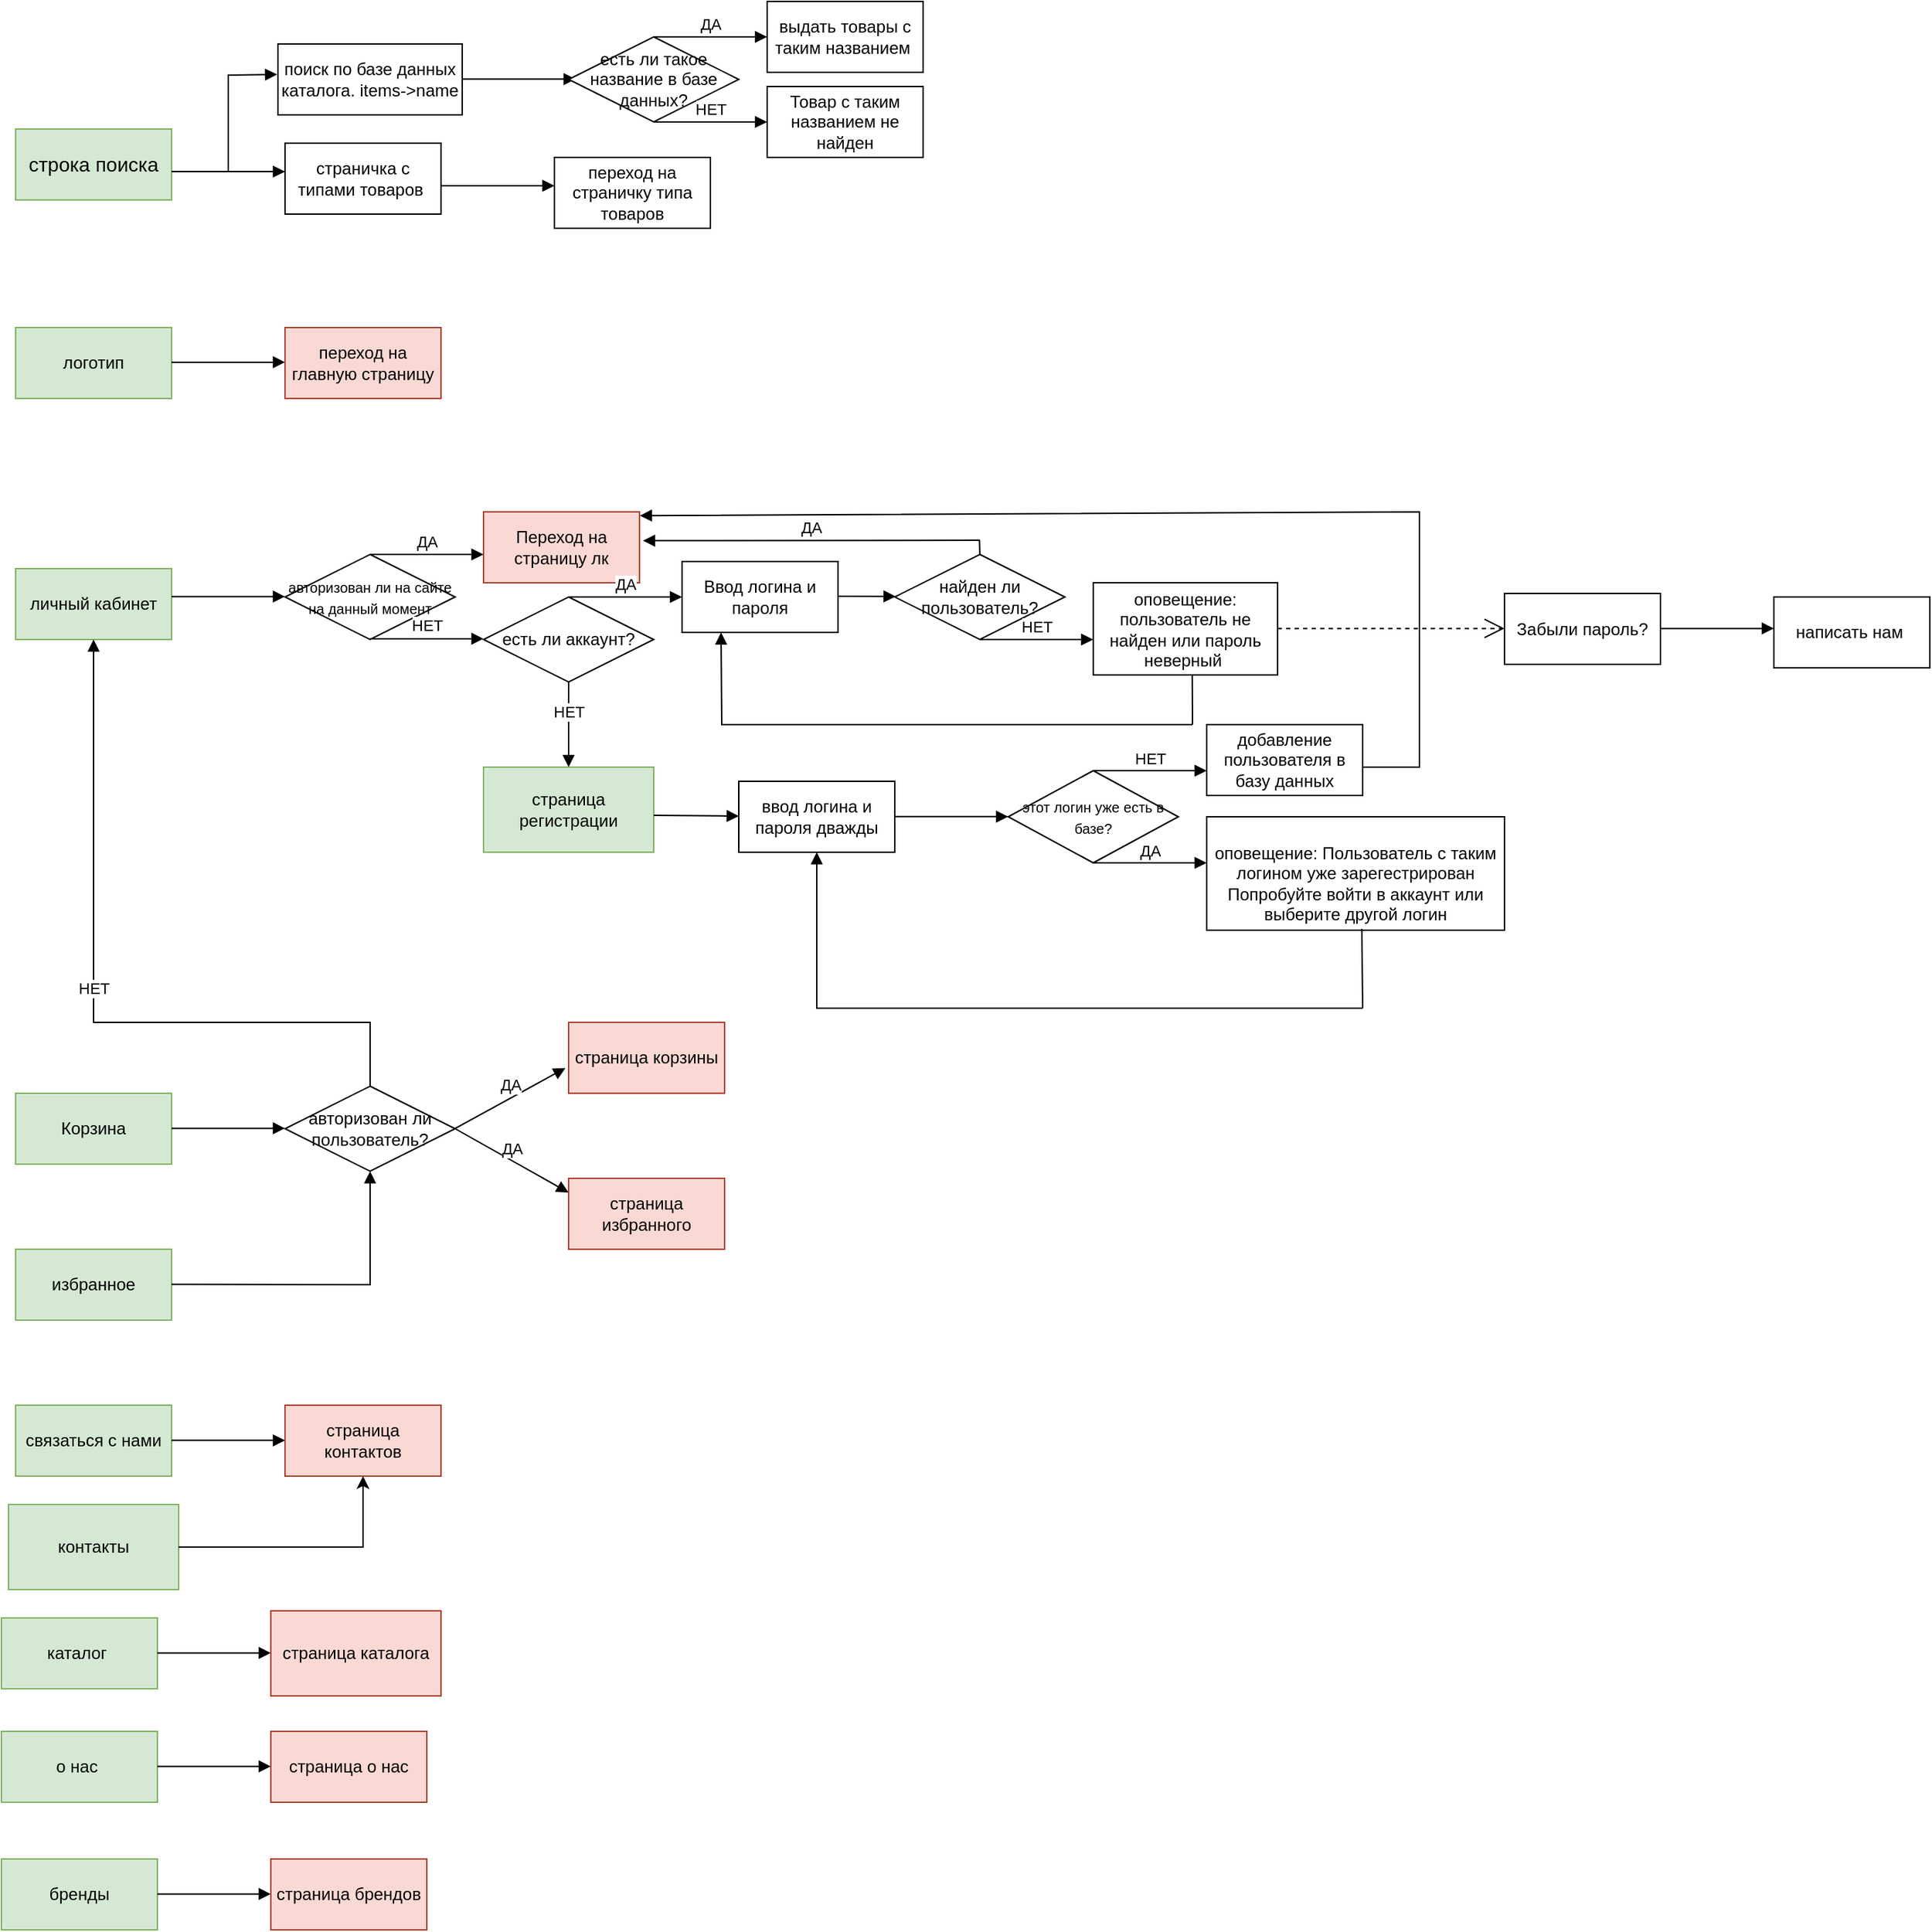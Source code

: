 <mxfile version="24.8.4">
  <diagram name="Страница — 1" id="u4THosAfe5rygIGWOAMp">
    <mxGraphModel grid="1" page="1" gridSize="10" guides="1" tooltips="1" connect="1" arrows="1" fold="1" pageScale="1" pageWidth="827" pageHeight="1169" math="0" shadow="0">
      <root>
        <mxCell id="0" />
        <mxCell id="1" parent="0" />
        <mxCell id="l1aC1aMXHmDlCZjRQquN-1" value="&lt;font style=&quot;font-size: 14px;&quot;&gt;строка &lt;/font&gt;&lt;font style=&quot;font-size: 14px;&quot;&gt;поиска&lt;/font&gt;" style="html=1;whiteSpace=wrap;fillColor=#d5e8d4;strokeColor=#82b366;" vertex="1" parent="1">
          <mxGeometry x="50" y="100" width="110" height="50" as="geometry" />
        </mxCell>
        <mxCell id="l1aC1aMXHmDlCZjRQquN-2" value="" style="html=1;verticalAlign=bottom;endArrow=block;curved=0;rounded=0;" edge="1" parent="1">
          <mxGeometry width="80" relative="1" as="geometry">
            <mxPoint x="160" y="130" as="sourcePoint" />
            <mxPoint x="240" y="130" as="targetPoint" />
          </mxGeometry>
        </mxCell>
        <mxCell id="l1aC1aMXHmDlCZjRQquN-3" value="поиск по базе данных каталога. items-&amp;gt;name" style="html=1;whiteSpace=wrap;" vertex="1" parent="1">
          <mxGeometry x="235" y="40" width="130" height="50" as="geometry" />
        </mxCell>
        <mxCell id="l1aC1aMXHmDlCZjRQquN-4" value="логотип" style="html=1;whiteSpace=wrap;fillColor=#d5e8d4;strokeColor=#82b366;" vertex="1" parent="1">
          <mxGeometry x="50" y="240" width="110" height="50" as="geometry" />
        </mxCell>
        <mxCell id="l1aC1aMXHmDlCZjRQquN-5" value="" style="html=1;verticalAlign=bottom;endArrow=block;curved=0;rounded=0;" edge="1" parent="1">
          <mxGeometry x="0.5" y="20" width="80" relative="1" as="geometry">
            <mxPoint x="160" y="264.44" as="sourcePoint" />
            <mxPoint x="240" y="264.44" as="targetPoint" />
            <Array as="points">
              <mxPoint x="220" y="264.44" />
            </Array>
            <mxPoint as="offset" />
          </mxGeometry>
        </mxCell>
        <mxCell id="l1aC1aMXHmDlCZjRQquN-6" value="переход на главную страницу" style="html=1;whiteSpace=wrap;fillColor=#fad9d5;strokeColor=#ae4132;" vertex="1" parent="1">
          <mxGeometry x="240" y="240" width="110" height="50" as="geometry" />
        </mxCell>
        <mxCell id="l1aC1aMXHmDlCZjRQquN-7" value="избранное" style="html=1;whiteSpace=wrap;fillColor=#d5e8d4;strokeColor=#82b366;" vertex="1" parent="1">
          <mxGeometry x="50" y="890" width="110" height="50" as="geometry" />
        </mxCell>
        <mxCell id="l1aC1aMXHmDlCZjRQquN-8" value="" style="html=1;verticalAlign=bottom;endArrow=block;curved=0;rounded=0;" edge="1" parent="1" target="HHeidzKz2zjaD0ulcohX-19">
          <mxGeometry width="80" relative="1" as="geometry">
            <mxPoint x="160" y="914.71" as="sourcePoint" />
            <mxPoint x="240" y="914.71" as="targetPoint" />
            <Array as="points">
              <mxPoint x="300" y="915" />
            </Array>
          </mxGeometry>
        </mxCell>
        <mxCell id="l1aC1aMXHmDlCZjRQquN-10" value="личный кабинет" style="html=1;whiteSpace=wrap;fillColor=#d5e8d4;strokeColor=#82b366;" vertex="1" parent="1">
          <mxGeometry x="50" y="410" width="110" height="50" as="geometry" />
        </mxCell>
        <mxCell id="l1aC1aMXHmDlCZjRQquN-11" value="&lt;font style=&quot;font-size: 10px;&quot;&gt;авторизован ли на сайте на данный момент&lt;/font&gt;" style="shape=rhombus;perimeter=rhombusPerimeter;whiteSpace=wrap;html=1;align=center;" vertex="1" parent="1">
          <mxGeometry x="240" y="400" width="120" height="60" as="geometry" />
        </mxCell>
        <mxCell id="l1aC1aMXHmDlCZjRQquN-12" value="" style="html=1;verticalAlign=bottom;endArrow=block;curved=0;rounded=0;" edge="1" parent="1">
          <mxGeometry width="80" relative="1" as="geometry">
            <mxPoint x="160" y="429.72" as="sourcePoint" />
            <mxPoint x="240" y="429.72" as="targetPoint" />
          </mxGeometry>
        </mxCell>
        <mxCell id="l1aC1aMXHmDlCZjRQquN-14" value="ДА" style="html=1;verticalAlign=bottom;endArrow=block;curved=0;rounded=0;" edge="1" parent="1">
          <mxGeometry width="80" relative="1" as="geometry">
            <mxPoint x="300" y="400" as="sourcePoint" />
            <mxPoint x="380" y="400" as="targetPoint" />
          </mxGeometry>
        </mxCell>
        <mxCell id="l1aC1aMXHmDlCZjRQquN-15" value="Переход на страницу лк" style="html=1;whiteSpace=wrap;fillColor=#fad9d5;strokeColor=#ae4132;" vertex="1" parent="1">
          <mxGeometry x="380" y="370" width="110" height="50" as="geometry" />
        </mxCell>
        <mxCell id="l1aC1aMXHmDlCZjRQquN-16" value="НЕТ" style="html=1;verticalAlign=bottom;endArrow=block;curved=0;rounded=0;" edge="1" parent="1">
          <mxGeometry width="80" relative="1" as="geometry">
            <mxPoint x="300" y="459.44" as="sourcePoint" />
            <mxPoint x="380" y="459.44" as="targetPoint" />
          </mxGeometry>
        </mxCell>
        <mxCell id="l1aC1aMXHmDlCZjRQquN-18" value="есть ли аккаунт?" style="shape=rhombus;perimeter=rhombusPerimeter;whiteSpace=wrap;html=1;align=center;" vertex="1" parent="1">
          <mxGeometry x="380" y="430" width="120" height="60" as="geometry" />
        </mxCell>
        <mxCell id="l1aC1aMXHmDlCZjRQquN-19" value="ДА" style="html=1;verticalAlign=bottom;endArrow=block;curved=0;rounded=0;" edge="1" parent="1">
          <mxGeometry width="80" relative="1" as="geometry">
            <mxPoint x="440" y="430" as="sourcePoint" />
            <mxPoint x="520" y="430" as="targetPoint" />
          </mxGeometry>
        </mxCell>
        <mxCell id="l1aC1aMXHmDlCZjRQquN-20" value="НЕТ" style="html=1;verticalAlign=bottom;endArrow=block;curved=0;rounded=0;" edge="1" parent="1">
          <mxGeometry width="80" relative="1" as="geometry">
            <mxPoint x="440" y="490" as="sourcePoint" />
            <mxPoint x="440" y="550" as="targetPoint" />
          </mxGeometry>
        </mxCell>
        <mxCell id="l1aC1aMXHmDlCZjRQquN-21" value="Ввод логина и пароля" style="html=1;whiteSpace=wrap;" vertex="1" parent="1">
          <mxGeometry x="520" y="405" width="110" height="50" as="geometry" />
        </mxCell>
        <mxCell id="l1aC1aMXHmDlCZjRQquN-22" value="" style="html=1;verticalAlign=bottom;endArrow=block;curved=0;rounded=0;" edge="1" parent="1" target="l1aC1aMXHmDlCZjRQquN-23">
          <mxGeometry width="80" relative="1" as="geometry">
            <mxPoint x="630" y="429.44" as="sourcePoint" />
            <mxPoint x="710" y="429.44" as="targetPoint" />
          </mxGeometry>
        </mxCell>
        <mxCell id="l1aC1aMXHmDlCZjRQquN-23" value="найден ли пользователь?" style="shape=rhombus;perimeter=rhombusPerimeter;whiteSpace=wrap;html=1;align=center;" vertex="1" parent="1">
          <mxGeometry x="670" y="400.0" width="120" height="60" as="geometry" />
        </mxCell>
        <mxCell id="l1aC1aMXHmDlCZjRQquN-25" value="ДА" style="html=1;verticalAlign=bottom;endArrow=block;curved=0;rounded=0;entryX=1.022;entryY=0.406;entryDx=0;entryDy=0;entryPerimeter=0;" edge="1" parent="1" target="l1aC1aMXHmDlCZjRQquN-15">
          <mxGeometry width="80" relative="1" as="geometry">
            <mxPoint x="730" y="390" as="sourcePoint" />
            <mxPoint x="650.004" y="399.52" as="targetPoint" />
            <Array as="points" />
          </mxGeometry>
        </mxCell>
        <mxCell id="l1aC1aMXHmDlCZjRQquN-27" value="" style="endArrow=none;html=1;rounded=0;" edge="1" parent="1">
          <mxGeometry relative="1" as="geometry">
            <mxPoint x="729.74" y="390" as="sourcePoint" />
            <mxPoint x="730" y="400" as="targetPoint" />
          </mxGeometry>
        </mxCell>
        <mxCell id="l1aC1aMXHmDlCZjRQquN-28" value="НЕТ" style="html=1;verticalAlign=bottom;endArrow=block;curved=0;rounded=0;" edge="1" parent="1">
          <mxGeometry width="80" relative="1" as="geometry">
            <mxPoint x="730" y="460" as="sourcePoint" />
            <mxPoint x="810" y="460" as="targetPoint" />
          </mxGeometry>
        </mxCell>
        <mxCell id="l1aC1aMXHmDlCZjRQquN-29" value="оповещение: пользователь не найден или пароль неверный&amp;nbsp;" style="html=1;whiteSpace=wrap;" vertex="1" parent="1">
          <mxGeometry x="810" y="420" width="130" height="65" as="geometry" />
        </mxCell>
        <mxCell id="l1aC1aMXHmDlCZjRQquN-30" value="" style="html=1;verticalAlign=bottom;endArrow=block;curved=0;rounded=0;entryX=0.25;entryY=1;entryDx=0;entryDy=0;" edge="1" parent="1" target="l1aC1aMXHmDlCZjRQquN-21">
          <mxGeometry width="80" relative="1" as="geometry">
            <mxPoint x="880" y="520" as="sourcePoint" />
            <mxPoint x="550" y="520" as="targetPoint" />
            <Array as="points">
              <mxPoint x="548" y="520" />
            </Array>
          </mxGeometry>
        </mxCell>
        <mxCell id="l1aC1aMXHmDlCZjRQquN-31" value="" style="endArrow=none;html=1;rounded=0;entryX=0.537;entryY=0.994;entryDx=0;entryDy=0;entryPerimeter=0;" edge="1" parent="1" target="l1aC1aMXHmDlCZjRQquN-29">
          <mxGeometry width="50" height="50" relative="1" as="geometry">
            <mxPoint x="880" y="520" as="sourcePoint" />
            <mxPoint x="890" y="450" as="targetPoint" />
          </mxGeometry>
        </mxCell>
        <mxCell id="l1aC1aMXHmDlCZjRQquN-32" value="страница регистрации" style="rounded=0;whiteSpace=wrap;html=1;fillColor=#d5e8d4;strokeColor=#82b366;" vertex="1" parent="1">
          <mxGeometry x="380" y="550" width="120" height="60" as="geometry" />
        </mxCell>
        <mxCell id="l1aC1aMXHmDlCZjRQquN-33" value="" style="html=1;verticalAlign=bottom;endArrow=block;curved=0;rounded=0;" edge="1" parent="1" target="HHeidzKz2zjaD0ulcohX-1">
          <mxGeometry width="80" relative="1" as="geometry">
            <mxPoint x="500" y="584" as="sourcePoint" />
            <mxPoint x="580" y="584" as="targetPoint" />
            <mxPoint as="offset" />
          </mxGeometry>
        </mxCell>
        <mxCell id="HHeidzKz2zjaD0ulcohX-1" value="ввод логина и пароля дважды" style="html=1;whiteSpace=wrap;" vertex="1" parent="1">
          <mxGeometry x="560" y="560" width="110" height="50" as="geometry" />
        </mxCell>
        <mxCell id="HHeidzKz2zjaD0ulcohX-2" value="" style="html=1;verticalAlign=bottom;endArrow=block;curved=0;rounded=0;" edge="1" parent="1">
          <mxGeometry width="80" relative="1" as="geometry">
            <mxPoint x="670" y="584.89" as="sourcePoint" />
            <mxPoint x="750" y="584.89" as="targetPoint" />
          </mxGeometry>
        </mxCell>
        <mxCell id="HHeidzKz2zjaD0ulcohX-3" value="&lt;font style=&quot;font-size: 10px;&quot;&gt;этот логин уже есть в базе?&lt;/font&gt;" style="shape=rhombus;perimeter=rhombusPerimeter;whiteSpace=wrap;html=1;align=center;" vertex="1" parent="1">
          <mxGeometry x="750" y="552.5" width="120" height="65" as="geometry" />
        </mxCell>
        <mxCell id="HHeidzKz2zjaD0ulcohX-4" value="НЕТ" style="html=1;verticalAlign=bottom;endArrow=block;curved=0;rounded=0;" edge="1" parent="1">
          <mxGeometry width="80" relative="1" as="geometry">
            <mxPoint x="810" y="552.5" as="sourcePoint" />
            <mxPoint x="890" y="552.5" as="targetPoint" />
          </mxGeometry>
        </mxCell>
        <mxCell id="HHeidzKz2zjaD0ulcohX-5" value="ДА" style="html=1;verticalAlign=bottom;endArrow=block;curved=0;rounded=0;" edge="1" parent="1">
          <mxGeometry width="80" relative="1" as="geometry">
            <mxPoint x="810" y="617.5" as="sourcePoint" />
            <mxPoint x="890" y="617.5" as="targetPoint" />
          </mxGeometry>
        </mxCell>
        <mxCell id="HHeidzKz2zjaD0ulcohX-6" value="&lt;div&gt;&lt;br&gt;&lt;/div&gt;&lt;div&gt;оповещение:&amp;nbsp;&lt;span style=&quot;white-space-collapse: preserve; background-color: initial;&quot;&gt;Пользователь с таким логином уже зарегестрирован&lt;/span&gt;&lt;/div&gt;&lt;span&gt;&lt;/span&gt;&lt;span style=&quot;white-space-collapse: preserve;&quot;&gt;Попробуйте войти в аккаунт или выберите другой логин&lt;/span&gt;" style="html=1;whiteSpace=wrap;" vertex="1" parent="1">
          <mxGeometry x="890" y="585" width="210" height="80" as="geometry" />
        </mxCell>
        <mxCell id="HHeidzKz2zjaD0ulcohX-8" value="добавление пользователя в базу данных" style="html=1;whiteSpace=wrap;" vertex="1" parent="1">
          <mxGeometry x="890" y="520" width="110" height="50" as="geometry" />
        </mxCell>
        <mxCell id="HHeidzKz2zjaD0ulcohX-9" value="" style="html=1;verticalAlign=bottom;endArrow=block;curved=0;rounded=0;entryX=0.5;entryY=1;entryDx=0;entryDy=0;" edge="1" parent="1" target="HHeidzKz2zjaD0ulcohX-1">
          <mxGeometry width="80" relative="1" as="geometry">
            <mxPoint x="1000" y="720" as="sourcePoint" />
            <mxPoint x="590" y="710" as="targetPoint" />
            <Array as="points">
              <mxPoint x="615" y="720" />
            </Array>
          </mxGeometry>
        </mxCell>
        <mxCell id="HHeidzKz2zjaD0ulcohX-10" value="" style="endArrow=none;html=1;rounded=0;entryX=0.521;entryY=0.988;entryDx=0;entryDy=0;entryPerimeter=0;" edge="1" parent="1" target="HHeidzKz2zjaD0ulcohX-6">
          <mxGeometry width="50" height="50" relative="1" as="geometry">
            <mxPoint x="1000" y="720" as="sourcePoint" />
            <mxPoint x="880" y="620" as="targetPoint" />
          </mxGeometry>
        </mxCell>
        <mxCell id="HHeidzKz2zjaD0ulcohX-12" value="" style="endArrow=open;endSize=12;dashed=1;html=1;rounded=0;" edge="1" parent="1">
          <mxGeometry width="160" relative="1" as="geometry">
            <mxPoint x="940" y="452.21" as="sourcePoint" />
            <mxPoint x="1100" y="452.21" as="targetPoint" />
          </mxGeometry>
        </mxCell>
        <mxCell id="HHeidzKz2zjaD0ulcohX-13" value="Забыли пароль?" style="html=1;whiteSpace=wrap;" vertex="1" parent="1">
          <mxGeometry x="1100" y="427.5" width="110" height="50" as="geometry" />
        </mxCell>
        <mxCell id="HHeidzKz2zjaD0ulcohX-14" value="" style="html=1;verticalAlign=bottom;endArrow=block;curved=0;rounded=0;" edge="1" parent="1">
          <mxGeometry width="80" relative="1" as="geometry">
            <mxPoint x="1210" y="452.21" as="sourcePoint" />
            <mxPoint x="1290" y="452.21" as="targetPoint" />
          </mxGeometry>
        </mxCell>
        <mxCell id="HHeidzKz2zjaD0ulcohX-15" value="написать нам&amp;nbsp;" style="html=1;whiteSpace=wrap;" vertex="1" parent="1">
          <mxGeometry x="1290" y="430" width="110" height="50" as="geometry" />
        </mxCell>
        <mxCell id="HHeidzKz2zjaD0ulcohX-16" value="" style="html=1;verticalAlign=bottom;endArrow=block;curved=0;rounded=0;entryX=1.002;entryY=0.053;entryDx=0;entryDy=0;entryPerimeter=0;" edge="1" parent="1" target="l1aC1aMXHmDlCZjRQquN-15">
          <mxGeometry width="80" relative="1" as="geometry">
            <mxPoint x="1000" y="550" as="sourcePoint" />
            <mxPoint x="1040" y="310" as="targetPoint" />
            <Array as="points">
              <mxPoint x="1040" y="550" />
              <mxPoint x="1040" y="370" />
            </Array>
          </mxGeometry>
        </mxCell>
        <mxCell id="HHeidzKz2zjaD0ulcohX-17" value="Корзина" style="html=1;whiteSpace=wrap;fillColor=#d5e8d4;strokeColor=#82b366;" vertex="1" parent="1">
          <mxGeometry x="50" y="780" width="110" height="50" as="geometry" />
        </mxCell>
        <mxCell id="HHeidzKz2zjaD0ulcohX-18" value="" style="html=1;verticalAlign=bottom;endArrow=block;curved=0;rounded=0;" edge="1" parent="1">
          <mxGeometry width="80" relative="1" as="geometry">
            <mxPoint x="160" y="804.74" as="sourcePoint" />
            <mxPoint x="240" y="804.74" as="targetPoint" />
          </mxGeometry>
        </mxCell>
        <mxCell id="HHeidzKz2zjaD0ulcohX-19" value="авторизован ли пользователь?" style="shape=rhombus;perimeter=rhombusPerimeter;whiteSpace=wrap;html=1;align=center;" vertex="1" parent="1">
          <mxGeometry x="240" y="775" width="120" height="60" as="geometry" />
        </mxCell>
        <mxCell id="HHeidzKz2zjaD0ulcohX-20" value="НЕТ" style="html=1;verticalAlign=bottom;endArrow=block;curved=0;rounded=0;entryX=0.5;entryY=1;entryDx=0;entryDy=0;exitX=0.5;exitY=0;exitDx=0;exitDy=0;" edge="1" parent="1" source="HHeidzKz2zjaD0ulcohX-19" target="l1aC1aMXHmDlCZjRQquN-10">
          <mxGeometry width="80" relative="1" as="geometry">
            <mxPoint x="300" y="730" as="sourcePoint" />
            <mxPoint x="90" y="730" as="targetPoint" />
            <Array as="points">
              <mxPoint x="300" y="730" />
              <mxPoint x="105" y="730" />
            </Array>
          </mxGeometry>
        </mxCell>
        <mxCell id="HHeidzKz2zjaD0ulcohX-21" value="ДА" style="html=1;verticalAlign=bottom;endArrow=block;curved=0;rounded=0;entryX=-0.02;entryY=0.644;entryDx=0;entryDy=0;entryPerimeter=0;" edge="1" parent="1" target="HHeidzKz2zjaD0ulcohX-22">
          <mxGeometry width="80" relative="1" as="geometry">
            <mxPoint x="360" y="804.78" as="sourcePoint" />
            <mxPoint x="440" y="804.78" as="targetPoint" />
          </mxGeometry>
        </mxCell>
        <mxCell id="HHeidzKz2zjaD0ulcohX-22" value="страница корзины" style="html=1;whiteSpace=wrap;fillColor=#fad9d5;strokeColor=#ae4132;" vertex="1" parent="1">
          <mxGeometry x="440" y="730" width="110" height="50" as="geometry" />
        </mxCell>
        <mxCell id="HHeidzKz2zjaD0ulcohX-23" value="ДА" style="html=1;verticalAlign=bottom;endArrow=block;curved=0;rounded=0;exitX=1;exitY=0.5;exitDx=0;exitDy=0;" edge="1" parent="1" source="HHeidzKz2zjaD0ulcohX-19">
          <mxGeometry width="80" relative="1" as="geometry">
            <mxPoint x="420" y="920" as="sourcePoint" />
            <mxPoint x="440" y="850" as="targetPoint" />
          </mxGeometry>
        </mxCell>
        <mxCell id="HHeidzKz2zjaD0ulcohX-24" value="страница избранного" style="html=1;whiteSpace=wrap;fillColor=#fad9d5;strokeColor=#ae4132;" vertex="1" parent="1">
          <mxGeometry x="440" y="840" width="110" height="50" as="geometry" />
        </mxCell>
        <mxCell id="HHeidzKz2zjaD0ulcohX-25" value="связаться с нами" style="html=1;whiteSpace=wrap;fillColor=#d5e8d4;strokeColor=#82b366;" vertex="1" parent="1">
          <mxGeometry x="50" y="1000" width="110" height="50" as="geometry" />
        </mxCell>
        <mxCell id="HHeidzKz2zjaD0ulcohX-26" value="" style="html=1;verticalAlign=bottom;endArrow=block;curved=0;rounded=0;" edge="1" parent="1">
          <mxGeometry width="80" relative="1" as="geometry">
            <mxPoint x="160" y="1024.76" as="sourcePoint" />
            <mxPoint x="240" y="1024.76" as="targetPoint" />
          </mxGeometry>
        </mxCell>
        <mxCell id="HHeidzKz2zjaD0ulcohX-27" value="страница контактов" style="html=1;whiteSpace=wrap;fillColor=#fad9d5;strokeColor=#ae4132;" vertex="1" parent="1">
          <mxGeometry x="240" y="1000" width="110" height="50" as="geometry" />
        </mxCell>
        <mxCell id="HHeidzKz2zjaD0ulcohX-29" value="каталог&amp;nbsp;" style="html=1;whiteSpace=wrap;fillColor=#d5e8d4;strokeColor=#82b366;" vertex="1" parent="1">
          <mxGeometry x="40" y="1150" width="110" height="50" as="geometry" />
        </mxCell>
        <mxCell id="HHeidzKz2zjaD0ulcohX-30" value="" style="html=1;verticalAlign=bottom;endArrow=block;curved=0;rounded=0;" edge="1" parent="1">
          <mxGeometry width="80" relative="1" as="geometry">
            <mxPoint x="150" y="1174.74" as="sourcePoint" />
            <mxPoint x="230" y="1174.74" as="targetPoint" />
          </mxGeometry>
        </mxCell>
        <mxCell id="HHeidzKz2zjaD0ulcohX-31" value="страница каталога" style="rounded=0;whiteSpace=wrap;html=1;fillColor=#fad9d5;strokeColor=#ae4132;" vertex="1" parent="1">
          <mxGeometry x="230" y="1145" width="120" height="60" as="geometry" />
        </mxCell>
        <mxCell id="HHeidzKz2zjaD0ulcohX-32" value="контакты" style="rounded=0;whiteSpace=wrap;html=1;fillColor=#d5e8d4;strokeColor=#82b366;" vertex="1" parent="1">
          <mxGeometry x="45" y="1070" width="120" height="60" as="geometry" />
        </mxCell>
        <mxCell id="HHeidzKz2zjaD0ulcohX-33" value="" style="endArrow=classic;html=1;rounded=0;exitX=1;exitY=0.5;exitDx=0;exitDy=0;entryX=0.5;entryY=1;entryDx=0;entryDy=0;" edge="1" parent="1" source="HHeidzKz2zjaD0ulcohX-32" target="HHeidzKz2zjaD0ulcohX-27">
          <mxGeometry width="50" height="50" relative="1" as="geometry">
            <mxPoint x="260" y="1130" as="sourcePoint" />
            <mxPoint x="310" y="1080" as="targetPoint" />
            <Array as="points">
              <mxPoint x="295" y="1100" />
            </Array>
          </mxGeometry>
        </mxCell>
        <mxCell id="HHeidzKz2zjaD0ulcohX-34" value="о нас&amp;nbsp;" style="html=1;whiteSpace=wrap;fillColor=#d5e8d4;strokeColor=#82b366;" vertex="1" parent="1">
          <mxGeometry x="40" y="1230" width="110" height="50" as="geometry" />
        </mxCell>
        <mxCell id="HHeidzKz2zjaD0ulcohX-35" value="" style="html=1;verticalAlign=bottom;endArrow=block;curved=0;rounded=0;" edge="1" parent="1">
          <mxGeometry width="80" relative="1" as="geometry">
            <mxPoint x="150" y="1254.74" as="sourcePoint" />
            <mxPoint x="230" y="1254.74" as="targetPoint" />
          </mxGeometry>
        </mxCell>
        <mxCell id="HHeidzKz2zjaD0ulcohX-36" value="страница о нас" style="html=1;whiteSpace=wrap;fillColor=#fad9d5;strokeColor=#ae4132;" vertex="1" parent="1">
          <mxGeometry x="230" y="1230" width="110" height="50" as="geometry" />
        </mxCell>
        <mxCell id="HHeidzKz2zjaD0ulcohX-37" value="бренды" style="html=1;whiteSpace=wrap;fillColor=#d5e8d4;strokeColor=#82b366;" vertex="1" parent="1">
          <mxGeometry x="40" y="1320" width="110" height="50" as="geometry" />
        </mxCell>
        <mxCell id="HHeidzKz2zjaD0ulcohX-38" value="" style="html=1;verticalAlign=bottom;endArrow=block;curved=0;rounded=0;" edge="1" parent="1">
          <mxGeometry width="80" relative="1" as="geometry">
            <mxPoint x="150" y="1344.74" as="sourcePoint" />
            <mxPoint x="230" y="1344.74" as="targetPoint" />
          </mxGeometry>
        </mxCell>
        <mxCell id="HHeidzKz2zjaD0ulcohX-39" value="страница брендов" style="html=1;whiteSpace=wrap;fillColor=#fad9d5;strokeColor=#ae4132;" vertex="1" parent="1">
          <mxGeometry x="230" y="1320" width="110" height="50" as="geometry" />
        </mxCell>
        <mxCell id="HHeidzKz2zjaD0ulcohX-42" value="страничка с типами товаров&amp;nbsp;" style="html=1;whiteSpace=wrap;" vertex="1" parent="1">
          <mxGeometry x="240" y="110" width="110" height="50" as="geometry" />
        </mxCell>
        <mxCell id="HHeidzKz2zjaD0ulcohX-43" value="" style="html=1;verticalAlign=bottom;endArrow=block;curved=0;rounded=0;entryX=-0.004;entryY=0.43;entryDx=0;entryDy=0;entryPerimeter=0;" edge="1" parent="1" target="l1aC1aMXHmDlCZjRQquN-3">
          <mxGeometry width="80" relative="1" as="geometry">
            <mxPoint x="200" y="130" as="sourcePoint" />
            <mxPoint x="200" y="60" as="targetPoint" />
            <Array as="points">
              <mxPoint x="200" y="62" />
            </Array>
          </mxGeometry>
        </mxCell>
        <mxCell id="HHeidzKz2zjaD0ulcohX-44" value="" style="html=1;verticalAlign=bottom;endArrow=block;curved=0;rounded=0;" edge="1" parent="1">
          <mxGeometry width="80" relative="1" as="geometry">
            <mxPoint x="365" y="64.79" as="sourcePoint" />
            <mxPoint x="445" y="64.79" as="targetPoint" />
          </mxGeometry>
        </mxCell>
        <mxCell id="HHeidzKz2zjaD0ulcohX-45" value="есть ли такое название в базе данных?" style="shape=rhombus;perimeter=rhombusPerimeter;whiteSpace=wrap;html=1;align=center;" vertex="1" parent="1">
          <mxGeometry x="440" y="35" width="120" height="60" as="geometry" />
        </mxCell>
        <mxCell id="HHeidzKz2zjaD0ulcohX-46" value="ДА" style="html=1;verticalAlign=bottom;endArrow=block;curved=0;rounded=0;" edge="1" parent="1">
          <mxGeometry width="80" relative="1" as="geometry">
            <mxPoint x="500" y="35" as="sourcePoint" />
            <mxPoint x="580" y="35" as="targetPoint" />
          </mxGeometry>
        </mxCell>
        <mxCell id="HHeidzKz2zjaD0ulcohX-47" value="НЕТ" style="html=1;verticalAlign=bottom;endArrow=block;curved=0;rounded=0;" edge="1" parent="1">
          <mxGeometry width="80" relative="1" as="geometry">
            <mxPoint x="500" y="95" as="sourcePoint" />
            <mxPoint x="580" y="95" as="targetPoint" />
          </mxGeometry>
        </mxCell>
        <mxCell id="HHeidzKz2zjaD0ulcohX-48" value="Товар с таким названием не найден" style="html=1;whiteSpace=wrap;" vertex="1" parent="1">
          <mxGeometry x="580" y="70" width="110" height="50" as="geometry" />
        </mxCell>
        <mxCell id="HHeidzKz2zjaD0ulcohX-49" value="выдать товары с таким названием&amp;nbsp;" style="html=1;whiteSpace=wrap;" vertex="1" parent="1">
          <mxGeometry x="580" y="10" width="110" height="50" as="geometry" />
        </mxCell>
        <mxCell id="HHeidzKz2zjaD0ulcohX-50" value="" style="html=1;verticalAlign=bottom;endArrow=block;curved=0;rounded=0;" edge="1" parent="1">
          <mxGeometry width="80" relative="1" as="geometry">
            <mxPoint x="350" y="140" as="sourcePoint" />
            <mxPoint x="430" y="140" as="targetPoint" />
          </mxGeometry>
        </mxCell>
        <mxCell id="HHeidzKz2zjaD0ulcohX-51" value="переход на страничку типа товаров" style="html=1;whiteSpace=wrap;" vertex="1" parent="1">
          <mxGeometry x="430" y="120" width="110" height="50" as="geometry" />
        </mxCell>
      </root>
    </mxGraphModel>
  </diagram>
</mxfile>
